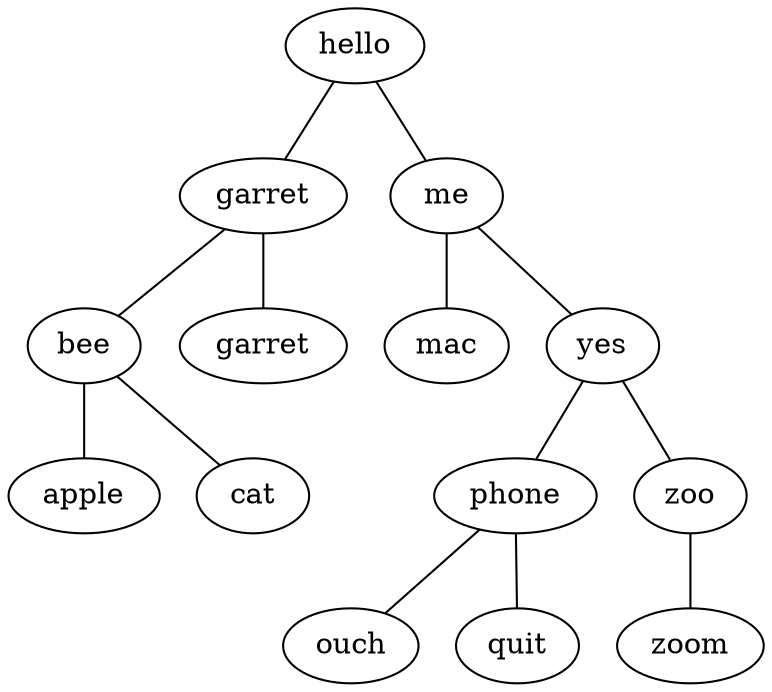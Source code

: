 graph g {
1307904972[label="hello"]
1797712197[label="garret"]
1307904972 -- 1797712197
1671846437[label="me"]
1307904972 -- 1671846437
1422222071[label="bee"]
1797712197 -- 1422222071
831236296[label="garret"]
1797712197 -- 831236296
1840976765[label="apple"]
1422222071 -- 1840976765
1016925085[label="cat"]
1422222071 -- 1016925085
1127224355[label="mac"]
1671846437 -- 1127224355
789653861[label="yes"]
1671846437 -- 789653861
436532993[label="phone"]
789653861 -- 436532993
1318180415[label="zoo"]
789653861 -- 1318180415
222511810[label="ouch"]
436532993 -- 222511810
733943822[label="quit"]
436532993 -- 733943822
373182087[label="zoom"]
1318180415 -- 373182087
}
